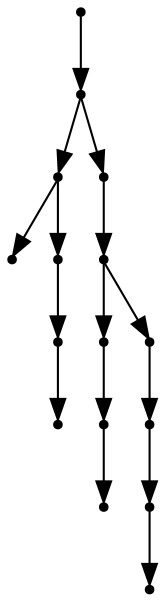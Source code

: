digraph {
  15 [shape=point];
  14 [shape=point];
  4 [shape=point];
  0 [shape=point];
  3 [shape=point];
  2 [shape=point];
  1 [shape=point];
  13 [shape=point];
  12 [shape=point];
  7 [shape=point];
  6 [shape=point];
  5 [shape=point];
  11 [shape=point];
  10 [shape=point];
  9 [shape=point];
  8 [shape=point];
15 -> 14;
14 -> 4;
4 -> 0;
4 -> 3;
3 -> 2;
2 -> 1;
14 -> 13;
13 -> 12;
12 -> 7;
7 -> 6;
6 -> 5;
12 -> 11;
11 -> 10;
10 -> 9;
9 -> 8;
}
